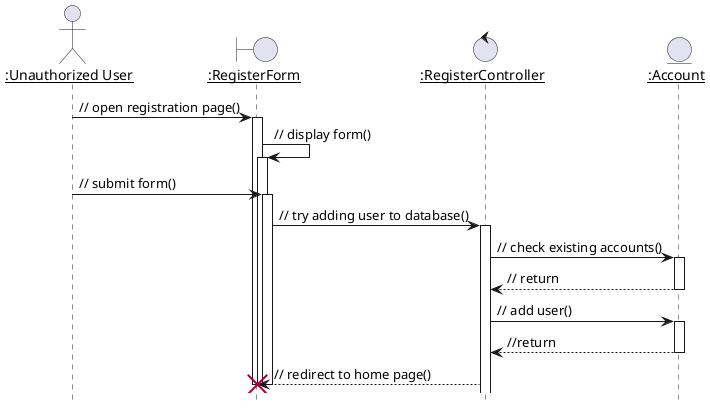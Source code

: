 @startuml
hide footbox
autoactivate on
skinparam sequenceParticipant underline
actor ":Unauthorized User" as usr
boundary ":RegisterForm" as form
control ":RegisterController" as ctl
entity ":Account" as acc

usr -> form: // open registration page()
form -> form: // display form()
usr -> form: // submit form()
form -> ctl: // try adding user to database()
ctl -> acc: // check existing accounts()
ctl <-- acc: // return
ctl -> acc: // add user()
ctl <-- acc: //return
form <-- ctl !!: // redirect to home page()
deactivate form
deactivate form
@enduml
